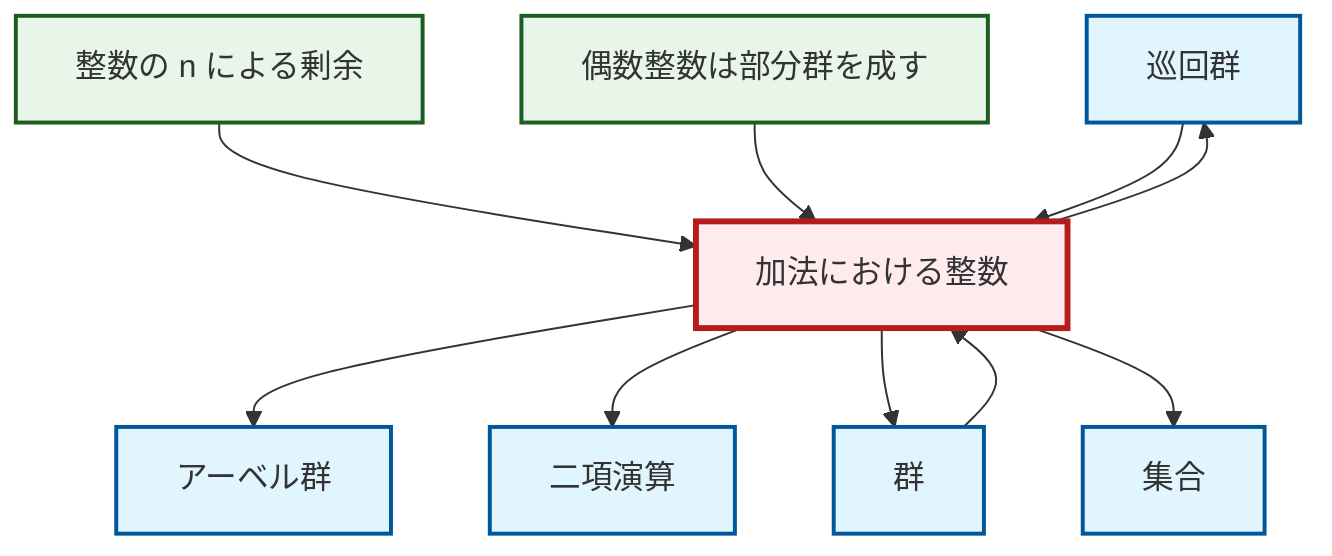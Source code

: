 graph TD
    classDef definition fill:#e1f5fe,stroke:#01579b,stroke-width:2px
    classDef theorem fill:#f3e5f5,stroke:#4a148c,stroke-width:2px
    classDef axiom fill:#fff3e0,stroke:#e65100,stroke-width:2px
    classDef example fill:#e8f5e9,stroke:#1b5e20,stroke-width:2px
    classDef current fill:#ffebee,stroke:#b71c1c,stroke-width:3px
    def-cyclic-group["巡回群"]:::definition
    ex-even-integers-subgroup["偶数整数は部分群を成す"]:::example
    def-set["集合"]:::definition
    def-group["群"]:::definition
    ex-quotient-integers-mod-n["整数の n による剰余"]:::example
    def-binary-operation["二項演算"]:::definition
    def-abelian-group["アーベル群"]:::definition
    ex-integers-addition["加法における整数"]:::example
    ex-quotient-integers-mod-n --> ex-integers-addition
    ex-integers-addition --> def-abelian-group
    ex-integers-addition --> def-binary-operation
    ex-even-integers-subgroup --> ex-integers-addition
    ex-integers-addition --> def-group
    ex-integers-addition --> def-cyclic-group
    def-cyclic-group --> ex-integers-addition
    def-group --> ex-integers-addition
    ex-integers-addition --> def-set
    class ex-integers-addition current
